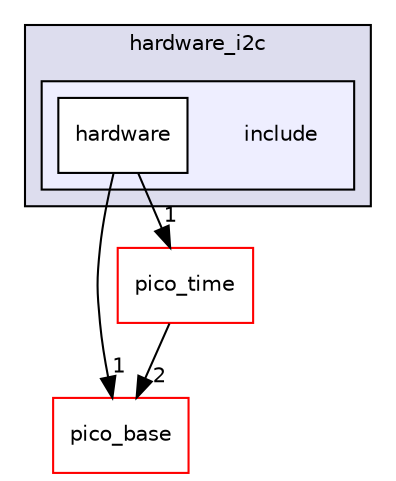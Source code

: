 digraph "hardware_i2c/include" {
  compound=true
  node [ fontsize="10", fontname="Helvetica"];
  edge [ labelfontsize="10", labelfontname="Helvetica"];
  subgraph clusterdir_530b96b5c656eb30479af34adde28e10 {
    graph [ bgcolor="#ddddee", pencolor="black", label="hardware_i2c" fontname="Helvetica", fontsize="10", URL="dir_530b96b5c656eb30479af34adde28e10.html"]
  subgraph clusterdir_8a5022f9d55343327f542a39eeb99eec {
    graph [ bgcolor="#eeeeff", pencolor="black", label="" URL="dir_8a5022f9d55343327f542a39eeb99eec.html"];
    dir_8a5022f9d55343327f542a39eeb99eec [shape=plaintext label="include"];
    dir_c47682ff3af4e366ea6303b473b59a05 [shape=box label="hardware" color="black" fillcolor="white" style="filled" URL="dir_c47682ff3af4e366ea6303b473b59a05.html"];
  }
  }
  dir_ee4ba4c32933fd9d1c9bce216e67756d [shape=box label="pico_base" fillcolor="white" style="filled" color="red" URL="dir_ee4ba4c32933fd9d1c9bce216e67756d.html"];
  dir_cc740ddf7ebf14a28f7e7a6178d204e2 [shape=box label="pico_time" fillcolor="white" style="filled" color="red" URL="dir_cc740ddf7ebf14a28f7e7a6178d204e2.html"];
  dir_cc740ddf7ebf14a28f7e7a6178d204e2->dir_ee4ba4c32933fd9d1c9bce216e67756d [headlabel="2", labeldistance=1.5 headhref="dir_000035_000007.html"];
  dir_c47682ff3af4e366ea6303b473b59a05->dir_ee4ba4c32933fd9d1c9bce216e67756d [headlabel="1", labeldistance=1.5 headhref="dir_000083_000007.html"];
  dir_c47682ff3af4e366ea6303b473b59a05->dir_cc740ddf7ebf14a28f7e7a6178d204e2 [headlabel="1", labeldistance=1.5 headhref="dir_000083_000035.html"];
}
